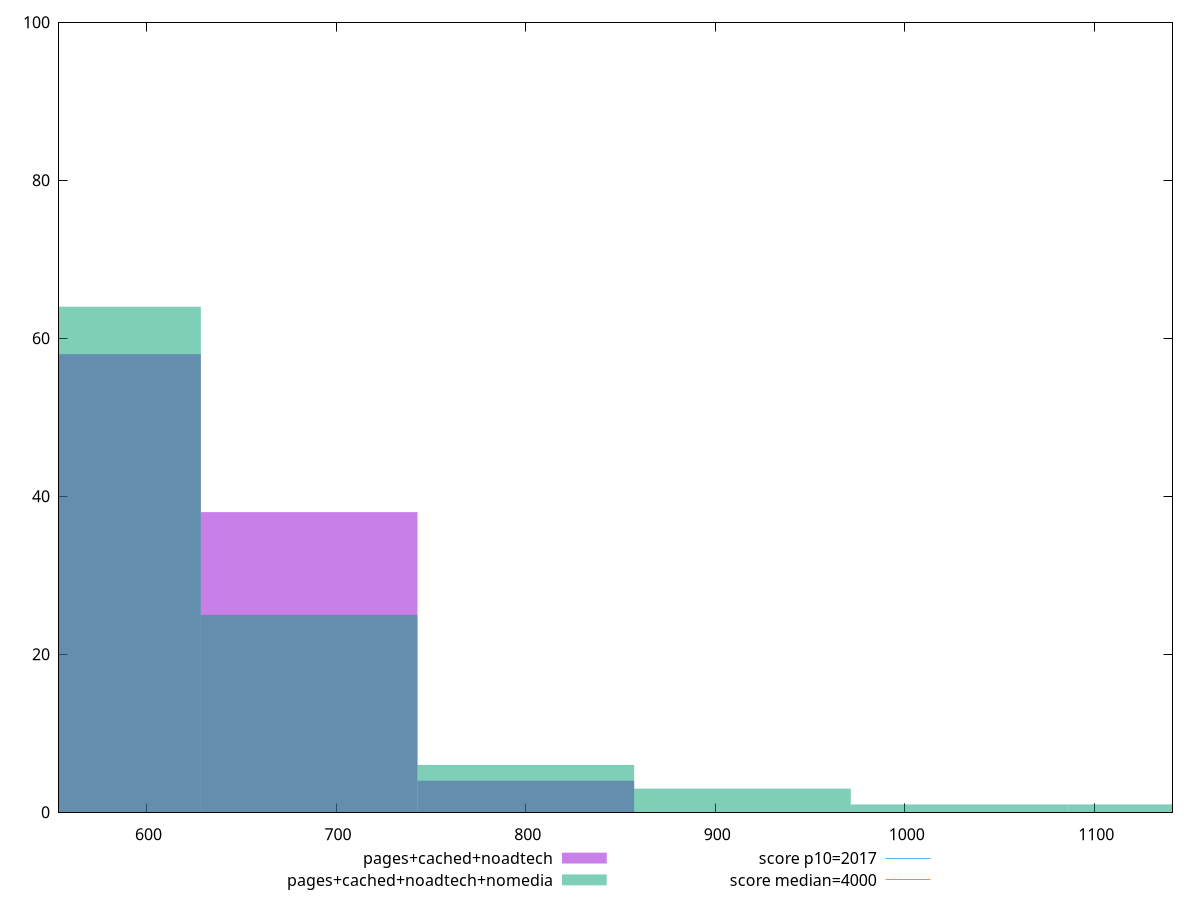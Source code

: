 reset

$pagesCachedNoadtech <<EOF
685.7918375532063 38
800.0904771454074 4
571.4931979610053 58
EOF

$pagesCachedNoadtechNomedia <<EOF
800.0904771454074 6
571.4931979610053 64
685.7918375532063 25
914.3891167376084 3
1028.6877563298094 1
1142.9863959220106 1
EOF

set key outside below
set boxwidth 114.29863959220106
set xrange [553.8160000000004:1141.2440000000001]
set yrange [0:100]
set trange [0:100]
set style fill transparent solid 0.5 noborder

set parametric
set terminal svg size 640, 500 enhanced background rgb 'white'
set output "report_00026_2021-02-22T21:38:55.199Z/mainthread-work-breakdown/comparison/histogram/2_vs_3.svg"

plot $pagesCachedNoadtech title "pages+cached+noadtech" with boxes, \
     $pagesCachedNoadtechNomedia title "pages+cached+noadtech+nomedia" with boxes, \
     2017,t title "score p10=2017", \
     4000,t title "score median=4000"

reset
